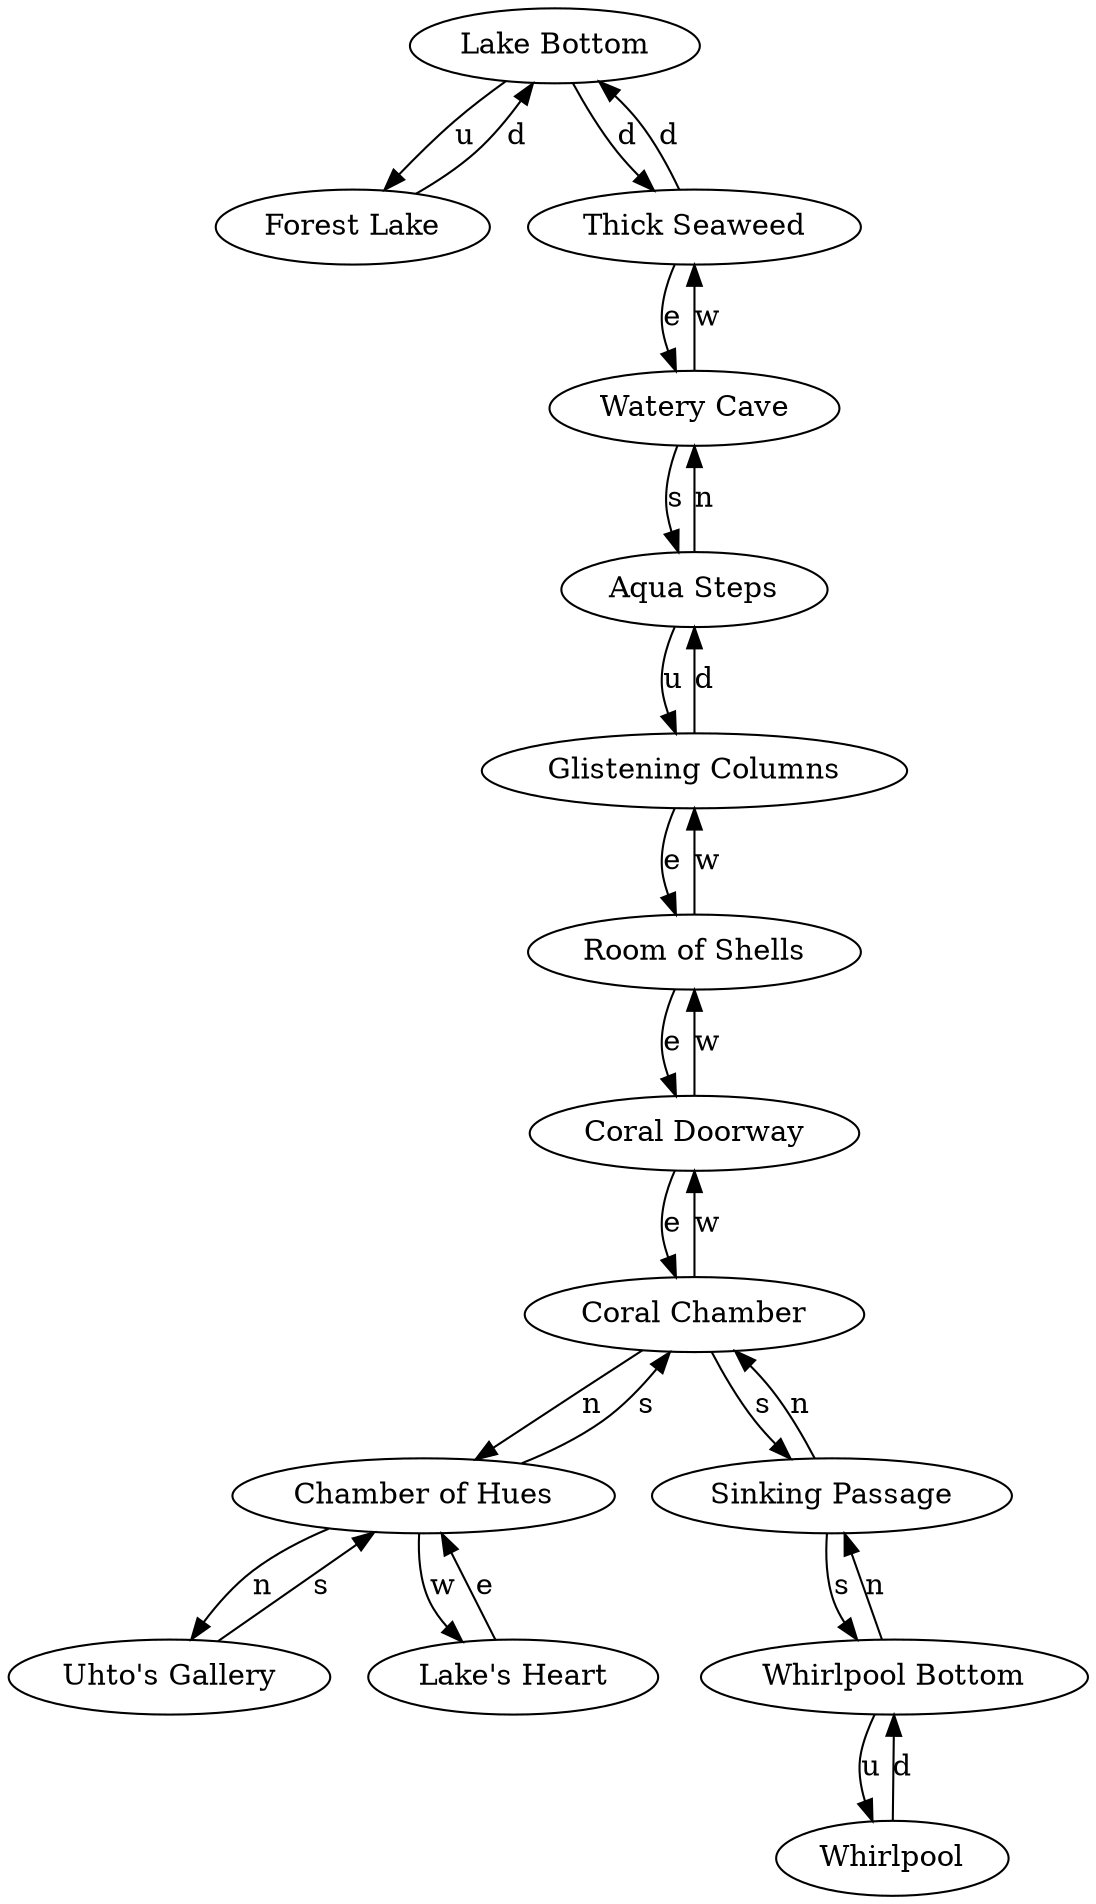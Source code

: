 digraph monster {
room_57 [label="Lake Bottom"];
room_57 -> room_104 [label="u"];
room_57 -> room_501 [label="d"];
room_104 [label="Forest Lake"];
room_104 -> room_57 [label="d"];
room_305 [label="Uhto's Gallery"];
room_305 -> room_645 [label="s"];
room_501 [label="Thick Seaweed"];
room_501 -> room_502 [label="e"];
room_501 -> room_57 [label="d"];
room_502 [label="Watery Cave"];
room_502 -> room_503 [label="s"];
room_502 -> room_501 [label="w"];
room_503 [label="Aqua Steps"];
room_503 -> room_502 [label="n"];
room_503 -> room_504 [label="u"];
room_504 [label="Glistening Columns"];
room_504 -> room_505 [label="e"];
room_504 -> room_503 [label="d"];
room_505 [label="Room of Shells"];
room_505 -> room_506 [label="e"];
room_505 -> room_504 [label="w"];
room_506 [label="Coral Doorway"];
room_506 -> room_507 [label="e"];
room_506 -> room_505 [label="w"];
room_507 [label="Coral Chamber"];
room_507 -> room_645 [label="n"];
room_507 -> room_508 [label="s"];
room_507 -> room_506 [label="w"];
room_508 [label="Sinking Passage"];
room_508 -> room_507 [label="n"];
room_508 -> room_509 [label="s"];
room_509 [label="Whirlpool Bottom"];
room_509 -> room_508 [label="n"];
room_509 -> room_550 [label="u"];
room_550 [label="Whirlpool"];
room_550 -> room_509 [label="d"];
room_645 [label="Chamber of Hues"];
room_645 -> room_305 [label="n"];
room_645 -> room_507 [label="s"];
room_645 -> room_646 [label="w"];
room_646 [label="Lake's Heart"];
room_646 -> room_645 [label="e"];
}
